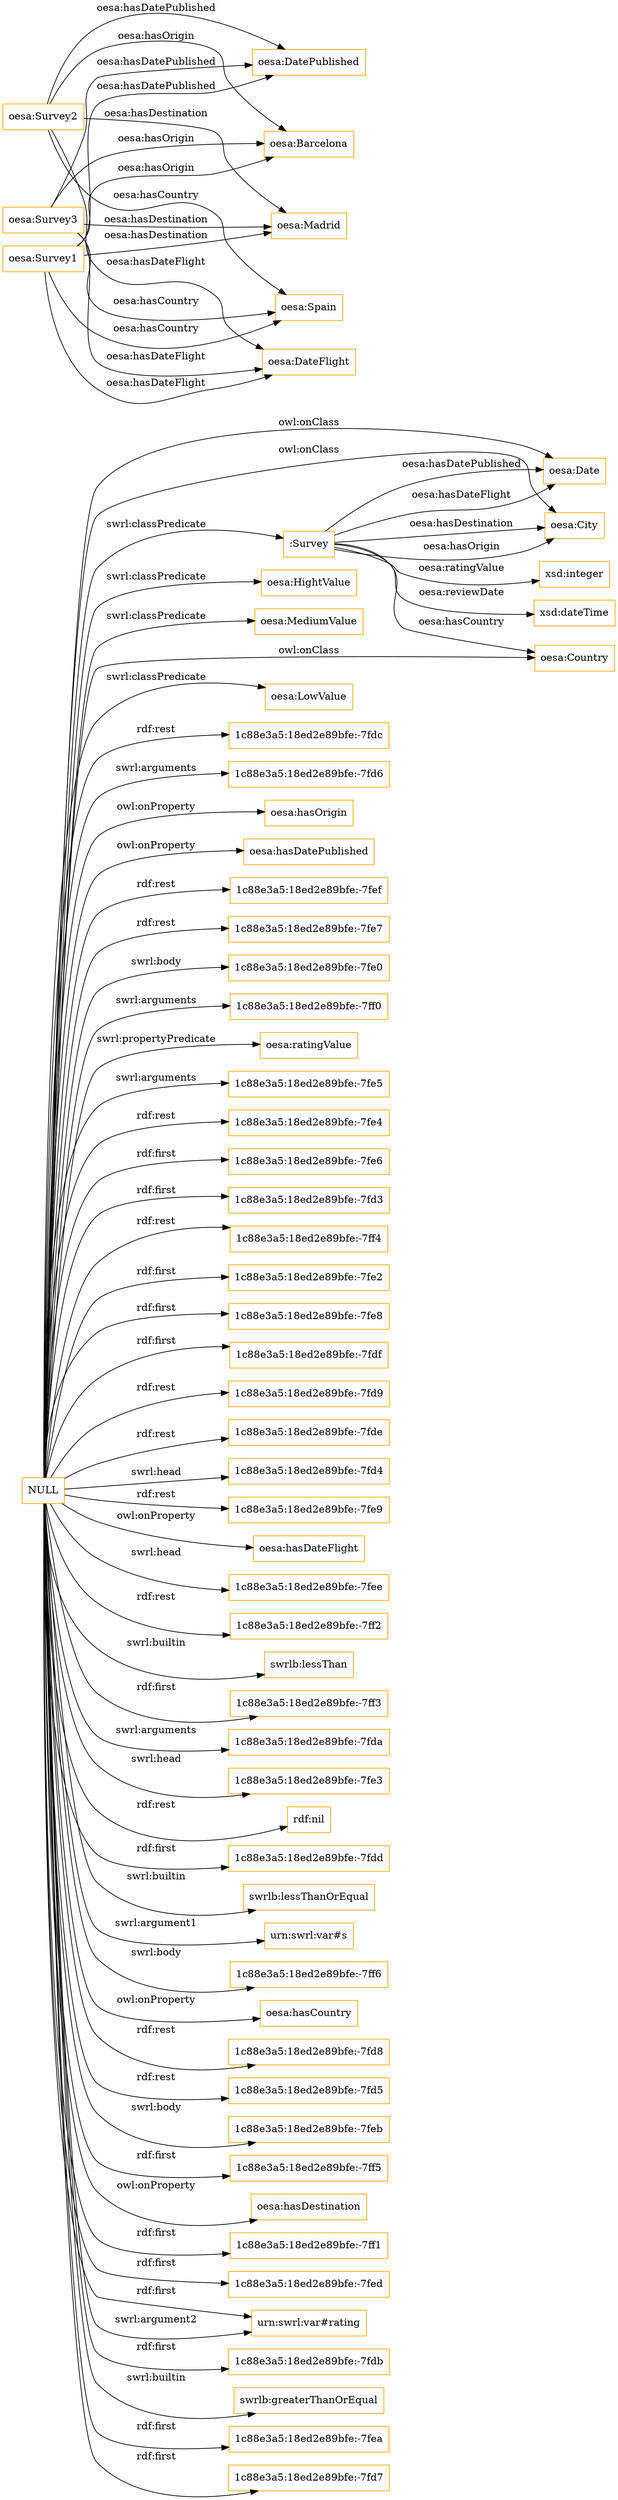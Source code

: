 digraph ar2dtool_diagram { 
rankdir=LR;
size="1501"
node [shape = rectangle, color="orange"]; "oesa:City" ":Survey" "oesa:HightValue" "oesa:Country" "oesa:MediumValue" "oesa:Date" "oesa:LowValue" ; /*classes style*/
	"oesa:Survey2" -> "oesa:DatePublished" [ label = "oesa:hasDatePublished" ];
	"oesa:Survey2" -> "oesa:Spain" [ label = "oesa:hasCountry" ];
	"oesa:Survey2" -> "oesa:Barcelona" [ label = "oesa:hasOrigin" ];
	"oesa:Survey2" -> "oesa:DateFlight" [ label = "oesa:hasDateFlight" ];
	"oesa:Survey2" -> "oesa:Madrid" [ label = "oesa:hasDestination" ];
	"oesa:Survey3" -> "oesa:DateFlight" [ label = "oesa:hasDateFlight" ];
	"oesa:Survey3" -> "oesa:Madrid" [ label = "oesa:hasDestination" ];
	"oesa:Survey3" -> "oesa:Barcelona" [ label = "oesa:hasOrigin" ];
	"oesa:Survey3" -> "oesa:DatePublished" [ label = "oesa:hasDatePublished" ];
	"oesa:Survey3" -> "oesa:Spain" [ label = "oesa:hasCountry" ];
	"NULL" -> "1c88e3a5:18ed2e89bfe:-7fdc" [ label = "rdf:rest" ];
	"NULL" -> "1c88e3a5:18ed2e89bfe:-7fd6" [ label = "swrl:arguments" ];
	"NULL" -> "oesa:hasOrigin" [ label = "owl:onProperty" ];
	"NULL" -> "oesa:hasDatePublished" [ label = "owl:onProperty" ];
	"NULL" -> "1c88e3a5:18ed2e89bfe:-7fef" [ label = "rdf:rest" ];
	"NULL" -> "1c88e3a5:18ed2e89bfe:-7fe7" [ label = "rdf:rest" ];
	"NULL" -> "1c88e3a5:18ed2e89bfe:-7fe0" [ label = "swrl:body" ];
	"NULL" -> "1c88e3a5:18ed2e89bfe:-7ff0" [ label = "swrl:arguments" ];
	"NULL" -> "oesa:ratingValue" [ label = "swrl:propertyPredicate" ];
	"NULL" -> "1c88e3a5:18ed2e89bfe:-7fe5" [ label = "swrl:arguments" ];
	"NULL" -> "1c88e3a5:18ed2e89bfe:-7fe4" [ label = "rdf:rest" ];
	"NULL" -> "1c88e3a5:18ed2e89bfe:-7fe6" [ label = "rdf:first" ];
	"NULL" -> "1c88e3a5:18ed2e89bfe:-7fd3" [ label = "rdf:first" ];
	"NULL" -> "1c88e3a5:18ed2e89bfe:-7ff4" [ label = "rdf:rest" ];
	"NULL" -> "1c88e3a5:18ed2e89bfe:-7fe2" [ label = "rdf:first" ];
	"NULL" -> "1c88e3a5:18ed2e89bfe:-7fe8" [ label = "rdf:first" ];
	"NULL" -> "1c88e3a5:18ed2e89bfe:-7fdf" [ label = "rdf:first" ];
	"NULL" -> "1c88e3a5:18ed2e89bfe:-7fd9" [ label = "rdf:rest" ];
	"NULL" -> "oesa:HightValue" [ label = "swrl:classPredicate" ];
	"NULL" -> "1c88e3a5:18ed2e89bfe:-7fde" [ label = "rdf:rest" ];
	"NULL" -> "1c88e3a5:18ed2e89bfe:-7fd4" [ label = "swrl:head" ];
	"NULL" -> "oesa:Country" [ label = "owl:onClass" ];
	"NULL" -> "1c88e3a5:18ed2e89bfe:-7fe9" [ label = "rdf:rest" ];
	"NULL" -> "oesa:City" [ label = "owl:onClass" ];
	"NULL" -> "oesa:hasDateFlight" [ label = "owl:onProperty" ];
	"NULL" -> "oesa:Date" [ label = "owl:onClass" ];
	"NULL" -> "1c88e3a5:18ed2e89bfe:-7fee" [ label = "swrl:head" ];
	"NULL" -> "1c88e3a5:18ed2e89bfe:-7ff2" [ label = "rdf:rest" ];
	"NULL" -> "swrlb:lessThan" [ label = "swrl:builtin" ];
	"NULL" -> "1c88e3a5:18ed2e89bfe:-7ff3" [ label = "rdf:first" ];
	"NULL" -> "1c88e3a5:18ed2e89bfe:-7fda" [ label = "swrl:arguments" ];
	"NULL" -> "1c88e3a5:18ed2e89bfe:-7fe3" [ label = "swrl:head" ];
	"NULL" -> "rdf:nil" [ label = "rdf:rest" ];
	"NULL" -> "1c88e3a5:18ed2e89bfe:-7fdd" [ label = "rdf:first" ];
	"NULL" -> "swrlb:lessThanOrEqual" [ label = "swrl:builtin" ];
	"NULL" -> "urn:swrl:var#s" [ label = "swrl:argument1" ];
	"NULL" -> "1c88e3a5:18ed2e89bfe:-7ff6" [ label = "swrl:body" ];
	"NULL" -> "oesa:hasCountry" [ label = "owl:onProperty" ];
	"NULL" -> "1c88e3a5:18ed2e89bfe:-7fd8" [ label = "rdf:rest" ];
	"NULL" -> "1c88e3a5:18ed2e89bfe:-7fd5" [ label = "rdf:rest" ];
	"NULL" -> "1c88e3a5:18ed2e89bfe:-7feb" [ label = "swrl:body" ];
	"NULL" -> "1c88e3a5:18ed2e89bfe:-7ff5" [ label = "rdf:first" ];
	"NULL" -> "oesa:hasDestination" [ label = "owl:onProperty" ];
	"NULL" -> "1c88e3a5:18ed2e89bfe:-7ff1" [ label = "rdf:first" ];
	"NULL" -> "oesa:LowValue" [ label = "swrl:classPredicate" ];
	"NULL" -> ":Survey" [ label = "swrl:classPredicate" ];
	"NULL" -> "1c88e3a5:18ed2e89bfe:-7fed" [ label = "rdf:first" ];
	"NULL" -> "urn:swrl:var#rating" [ label = "rdf:first" ];
	"NULL" -> "1c88e3a5:18ed2e89bfe:-7fdb" [ label = "rdf:first" ];
	"NULL" -> "swrlb:greaterThanOrEqual" [ label = "swrl:builtin" ];
	"NULL" -> "urn:swrl:var#rating" [ label = "swrl:argument2" ];
	"NULL" -> "1c88e3a5:18ed2e89bfe:-7fea" [ label = "rdf:first" ];
	"NULL" -> "oesa:MediumValue" [ label = "swrl:classPredicate" ];
	"NULL" -> "1c88e3a5:18ed2e89bfe:-7fd7" [ label = "rdf:first" ];
	"oesa:Survey1" -> "oesa:Madrid" [ label = "oesa:hasDestination" ];
	"oesa:Survey1" -> "oesa:DatePublished" [ label = "oesa:hasDatePublished" ];
	"oesa:Survey1" -> "oesa:Spain" [ label = "oesa:hasCountry" ];
	"oesa:Survey1" -> "oesa:Barcelona" [ label = "oesa:hasOrigin" ];
	"oesa:Survey1" -> "oesa:DateFlight" [ label = "oesa:hasDateFlight" ];
	":Survey" -> "oesa:City" [ label = "oesa:hasOrigin" ];
	":Survey" -> "oesa:Date" [ label = "oesa:hasDatePublished" ];
	":Survey" -> "oesa:City" [ label = "oesa:hasDestination" ];
	":Survey" -> "xsd:integer" [ label = "oesa:ratingValue" ];
	":Survey" -> "oesa:Date" [ label = "oesa:hasDateFlight" ];
	":Survey" -> "xsd:dateTime" [ label = "oesa:reviewDate" ];
	":Survey" -> "oesa:Country" [ label = "oesa:hasCountry" ];

}
